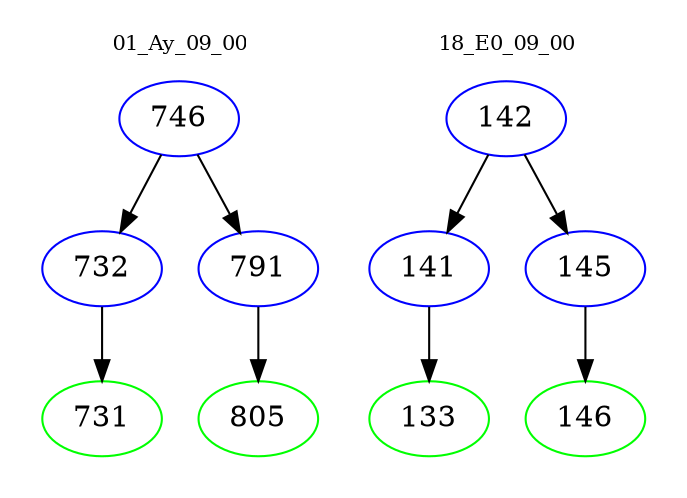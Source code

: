 digraph{
subgraph cluster_0 {
color = white
label = "01_Ay_09_00";
fontsize=10;
T0_746 [label="746", color="blue"]
T0_746 -> T0_732 [color="black"]
T0_732 [label="732", color="blue"]
T0_732 -> T0_731 [color="black"]
T0_731 [label="731", color="green"]
T0_746 -> T0_791 [color="black"]
T0_791 [label="791", color="blue"]
T0_791 -> T0_805 [color="black"]
T0_805 [label="805", color="green"]
}
subgraph cluster_1 {
color = white
label = "18_E0_09_00";
fontsize=10;
T1_142 [label="142", color="blue"]
T1_142 -> T1_141 [color="black"]
T1_141 [label="141", color="blue"]
T1_141 -> T1_133 [color="black"]
T1_133 [label="133", color="green"]
T1_142 -> T1_145 [color="black"]
T1_145 [label="145", color="blue"]
T1_145 -> T1_146 [color="black"]
T1_146 [label="146", color="green"]
}
}
